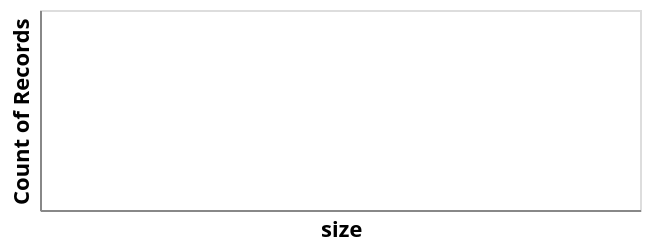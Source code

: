 {
  "$schema": "https://vega.github.io/schema/vega-lite/v3.json",
  "description": "CacheViz size histogram",
  "data": {
    "values": []
  },
  "width": 300,
  "height": 100,
  "mark": "bar",
  "selection": {
    "size": {
      "type": "multi",
      "resolve": "global"
    }
  },
  "encoding": {
    "x": {
      "field": "size",
      "type": "ordinal",
      "sort": [
        "micro",
        "small",
        "regular",
        "large",
        "virtual",
        "other",
        "not_chosen"
      ]
    },
    "y": {
      "aggregate": "count",
      "type": "quantitative"
    }
  }
}
